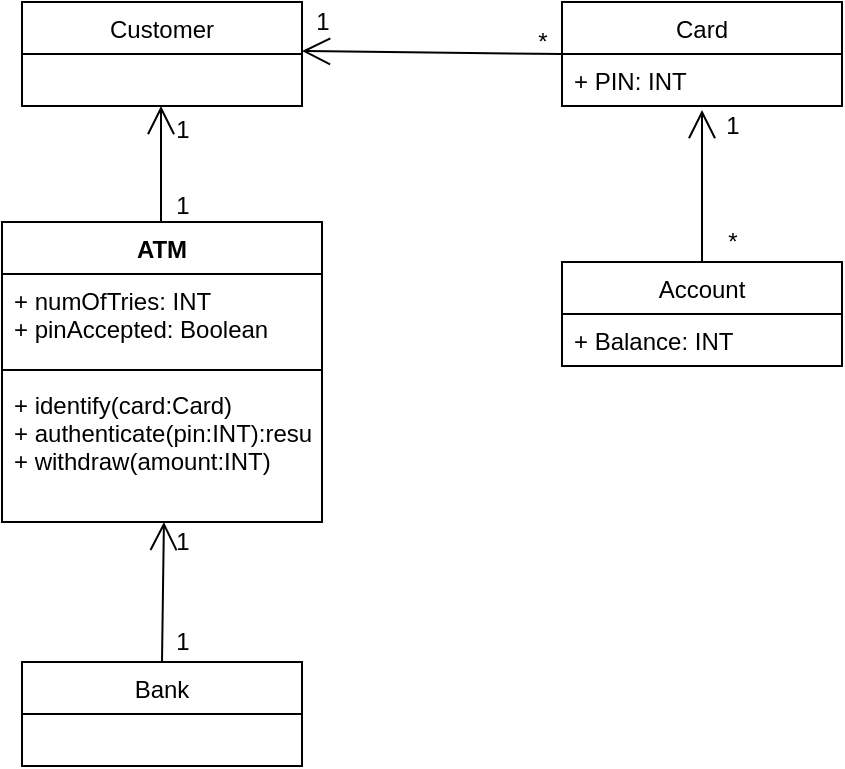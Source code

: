 <mxfile version="12.7.9" type="github">
  <diagram id="iT_VY72Czb0_Q7tnW9AB" name="Page-1">
    <mxGraphModel dx="780" dy="1144" grid="1" gridSize="10" guides="1" tooltips="1" connect="1" arrows="1" fold="1" page="1" pageScale="1" pageWidth="850" pageHeight="1100" math="0" shadow="0">
      <root>
        <mxCell id="0" />
        <mxCell id="1" parent="0" />
        <mxCell id="myOOptKJQaKHz7D4kMaX-1" value="Customer" style="swimlane;fontStyle=0;childLayout=stackLayout;horizontal=1;startSize=26;fillColor=none;horizontalStack=0;resizeParent=1;resizeParentMax=0;resizeLast=0;collapsible=1;marginBottom=0;" vertex="1" parent="1">
          <mxGeometry x="80" y="200" width="140" height="52" as="geometry" />
        </mxCell>
        <mxCell id="myOOptKJQaKHz7D4kMaX-11" value="Card" style="swimlane;fontStyle=0;childLayout=stackLayout;horizontal=1;startSize=26;fillColor=none;horizontalStack=0;resizeParent=1;resizeParentMax=0;resizeLast=0;collapsible=1;marginBottom=0;" vertex="1" parent="1">
          <mxGeometry x="350" y="200" width="140" height="52" as="geometry" />
        </mxCell>
        <mxCell id="myOOptKJQaKHz7D4kMaX-12" value="+ PIN: INT" style="text;strokeColor=none;fillColor=none;align=left;verticalAlign=top;spacingLeft=4;spacingRight=4;overflow=hidden;rotatable=0;points=[[0,0.5],[1,0.5]];portConstraint=eastwest;" vertex="1" parent="myOOptKJQaKHz7D4kMaX-11">
          <mxGeometry y="26" width="140" height="26" as="geometry" />
        </mxCell>
        <mxCell id="myOOptKJQaKHz7D4kMaX-19" value="Account" style="swimlane;fontStyle=0;childLayout=stackLayout;horizontal=1;startSize=26;fillColor=none;horizontalStack=0;resizeParent=1;resizeParentMax=0;resizeLast=0;collapsible=1;marginBottom=0;" vertex="1" parent="1">
          <mxGeometry x="350" y="330" width="140" height="52" as="geometry" />
        </mxCell>
        <mxCell id="myOOptKJQaKHz7D4kMaX-20" value="+ Balance: INT" style="text;strokeColor=none;fillColor=none;align=left;verticalAlign=top;spacingLeft=4;spacingRight=4;overflow=hidden;rotatable=0;points=[[0,0.5],[1,0.5]];portConstraint=eastwest;" vertex="1" parent="myOOptKJQaKHz7D4kMaX-19">
          <mxGeometry y="26" width="140" height="26" as="geometry" />
        </mxCell>
        <mxCell id="myOOptKJQaKHz7D4kMaX-23" value="Bank" style="swimlane;fontStyle=0;childLayout=stackLayout;horizontal=1;startSize=26;fillColor=none;horizontalStack=0;resizeParent=1;resizeParentMax=0;resizeLast=0;collapsible=1;marginBottom=0;" vertex="1" parent="1">
          <mxGeometry x="80" y="530" width="140" height="52" as="geometry" />
        </mxCell>
        <mxCell id="myOOptKJQaKHz7D4kMaX-28" value="" style="endArrow=open;endFill=1;endSize=12;html=1;entryX=1;entryY=0.5;entryDx=0;entryDy=0;exitX=0;exitY=0.5;exitDx=0;exitDy=0;" edge="1" parent="1" source="myOOptKJQaKHz7D4kMaX-11">
          <mxGeometry width="160" relative="1" as="geometry">
            <mxPoint x="310" y="225" as="sourcePoint" />
            <mxPoint x="220" y="224.51" as="targetPoint" />
          </mxGeometry>
        </mxCell>
        <mxCell id="myOOptKJQaKHz7D4kMaX-29" value="" style="endArrow=open;endFill=1;endSize=12;html=1;exitX=0.5;exitY=0;exitDx=0;exitDy=0;entryX=0.5;entryY=1.077;entryDx=0;entryDy=0;entryPerimeter=0;" edge="1" parent="1" source="myOOptKJQaKHz7D4kMaX-19" target="myOOptKJQaKHz7D4kMaX-12">
          <mxGeometry width="160" relative="1" as="geometry">
            <mxPoint x="240" y="460" as="sourcePoint" />
            <mxPoint x="390" y="290" as="targetPoint" />
          </mxGeometry>
        </mxCell>
        <mxCell id="myOOptKJQaKHz7D4kMaX-30" value="" style="endArrow=open;endFill=1;endSize=12;html=1;" edge="1" parent="1">
          <mxGeometry width="160" relative="1" as="geometry">
            <mxPoint x="149.5" y="312" as="sourcePoint" />
            <mxPoint x="149.5" y="252" as="targetPoint" />
          </mxGeometry>
        </mxCell>
        <mxCell id="myOOptKJQaKHz7D4kMaX-31" value="" style="endArrow=open;endFill=1;endSize=12;html=1;exitX=0.5;exitY=0;exitDx=0;exitDy=0;entryX=0.506;entryY=1;entryDx=0;entryDy=0;entryPerimeter=0;" edge="1" parent="1" source="myOOptKJQaKHz7D4kMaX-23" target="myOOptKJQaKHz7D4kMaX-52">
          <mxGeometry width="160" relative="1" as="geometry">
            <mxPoint x="149.5" y="414" as="sourcePoint" />
            <mxPoint x="130" y="480" as="targetPoint" />
          </mxGeometry>
        </mxCell>
        <mxCell id="myOOptKJQaKHz7D4kMaX-32" value="1" style="text;html=1;align=center;verticalAlign=middle;resizable=0;points=[];autosize=1;" vertex="1" parent="1">
          <mxGeometry x="220" y="200" width="20" height="20" as="geometry" />
        </mxCell>
        <mxCell id="myOOptKJQaKHz7D4kMaX-33" value="*" style="text;html=1;align=center;verticalAlign=middle;resizable=0;points=[];autosize=1;" vertex="1" parent="1">
          <mxGeometry x="330" y="210" width="20" height="20" as="geometry" />
        </mxCell>
        <mxCell id="myOOptKJQaKHz7D4kMaX-34" value="1" style="text;html=1;align=center;verticalAlign=middle;resizable=0;points=[];autosize=1;" vertex="1" parent="1">
          <mxGeometry x="425" y="252" width="20" height="20" as="geometry" />
        </mxCell>
        <mxCell id="myOOptKJQaKHz7D4kMaX-35" value="*" style="text;html=1;align=center;verticalAlign=middle;resizable=0;points=[];autosize=1;" vertex="1" parent="1">
          <mxGeometry x="425" y="310" width="20" height="20" as="geometry" />
        </mxCell>
        <mxCell id="myOOptKJQaKHz7D4kMaX-36" value="1" style="text;html=1;align=center;verticalAlign=middle;resizable=0;points=[];autosize=1;" vertex="1" parent="1">
          <mxGeometry x="150" y="254" width="20" height="20" as="geometry" />
        </mxCell>
        <mxCell id="myOOptKJQaKHz7D4kMaX-37" value="1" style="text;html=1;align=center;verticalAlign=middle;resizable=0;points=[];autosize=1;" vertex="1" parent="1">
          <mxGeometry x="150" y="292" width="20" height="20" as="geometry" />
        </mxCell>
        <mxCell id="myOOptKJQaKHz7D4kMaX-38" value="1" style="text;html=1;align=center;verticalAlign=middle;resizable=0;points=[];autosize=1;" vertex="1" parent="1">
          <mxGeometry x="150" y="460" width="20" height="20" as="geometry" />
        </mxCell>
        <mxCell id="myOOptKJQaKHz7D4kMaX-39" value="1" style="text;html=1;align=center;verticalAlign=middle;resizable=0;points=[];autosize=1;" vertex="1" parent="1">
          <mxGeometry x="150" y="510" width="20" height="20" as="geometry" />
        </mxCell>
        <mxCell id="myOOptKJQaKHz7D4kMaX-49" value="ATM" style="swimlane;fontStyle=1;align=center;verticalAlign=top;childLayout=stackLayout;horizontal=1;startSize=26;horizontalStack=0;resizeParent=1;resizeParentMax=0;resizeLast=0;collapsible=1;marginBottom=0;" vertex="1" parent="1">
          <mxGeometry x="70" y="310" width="160" height="150" as="geometry" />
        </mxCell>
        <mxCell id="myOOptKJQaKHz7D4kMaX-50" value="+ numOfTries: INT&#xa;+ pinAccepted: Boolean" style="text;strokeColor=none;fillColor=none;align=left;verticalAlign=top;spacingLeft=4;spacingRight=4;overflow=hidden;rotatable=0;points=[[0,0.5],[1,0.5]];portConstraint=eastwest;" vertex="1" parent="myOOptKJQaKHz7D4kMaX-49">
          <mxGeometry y="26" width="160" height="44" as="geometry" />
        </mxCell>
        <mxCell id="myOOptKJQaKHz7D4kMaX-51" value="" style="line;strokeWidth=1;fillColor=none;align=left;verticalAlign=middle;spacingTop=-1;spacingLeft=3;spacingRight=3;rotatable=0;labelPosition=right;points=[];portConstraint=eastwest;" vertex="1" parent="myOOptKJQaKHz7D4kMaX-49">
          <mxGeometry y="70" width="160" height="8" as="geometry" />
        </mxCell>
        <mxCell id="myOOptKJQaKHz7D4kMaX-52" value="+ identify(card:Card)&#xa;+ authenticate(pin:INT):result&#xa;+ withdraw(amount:INT)" style="text;strokeColor=none;fillColor=none;align=left;verticalAlign=top;spacingLeft=4;spacingRight=4;overflow=hidden;rotatable=0;points=[[0,0.5],[1,0.5]];portConstraint=eastwest;" vertex="1" parent="myOOptKJQaKHz7D4kMaX-49">
          <mxGeometry y="78" width="160" height="72" as="geometry" />
        </mxCell>
      </root>
    </mxGraphModel>
  </diagram>
</mxfile>
